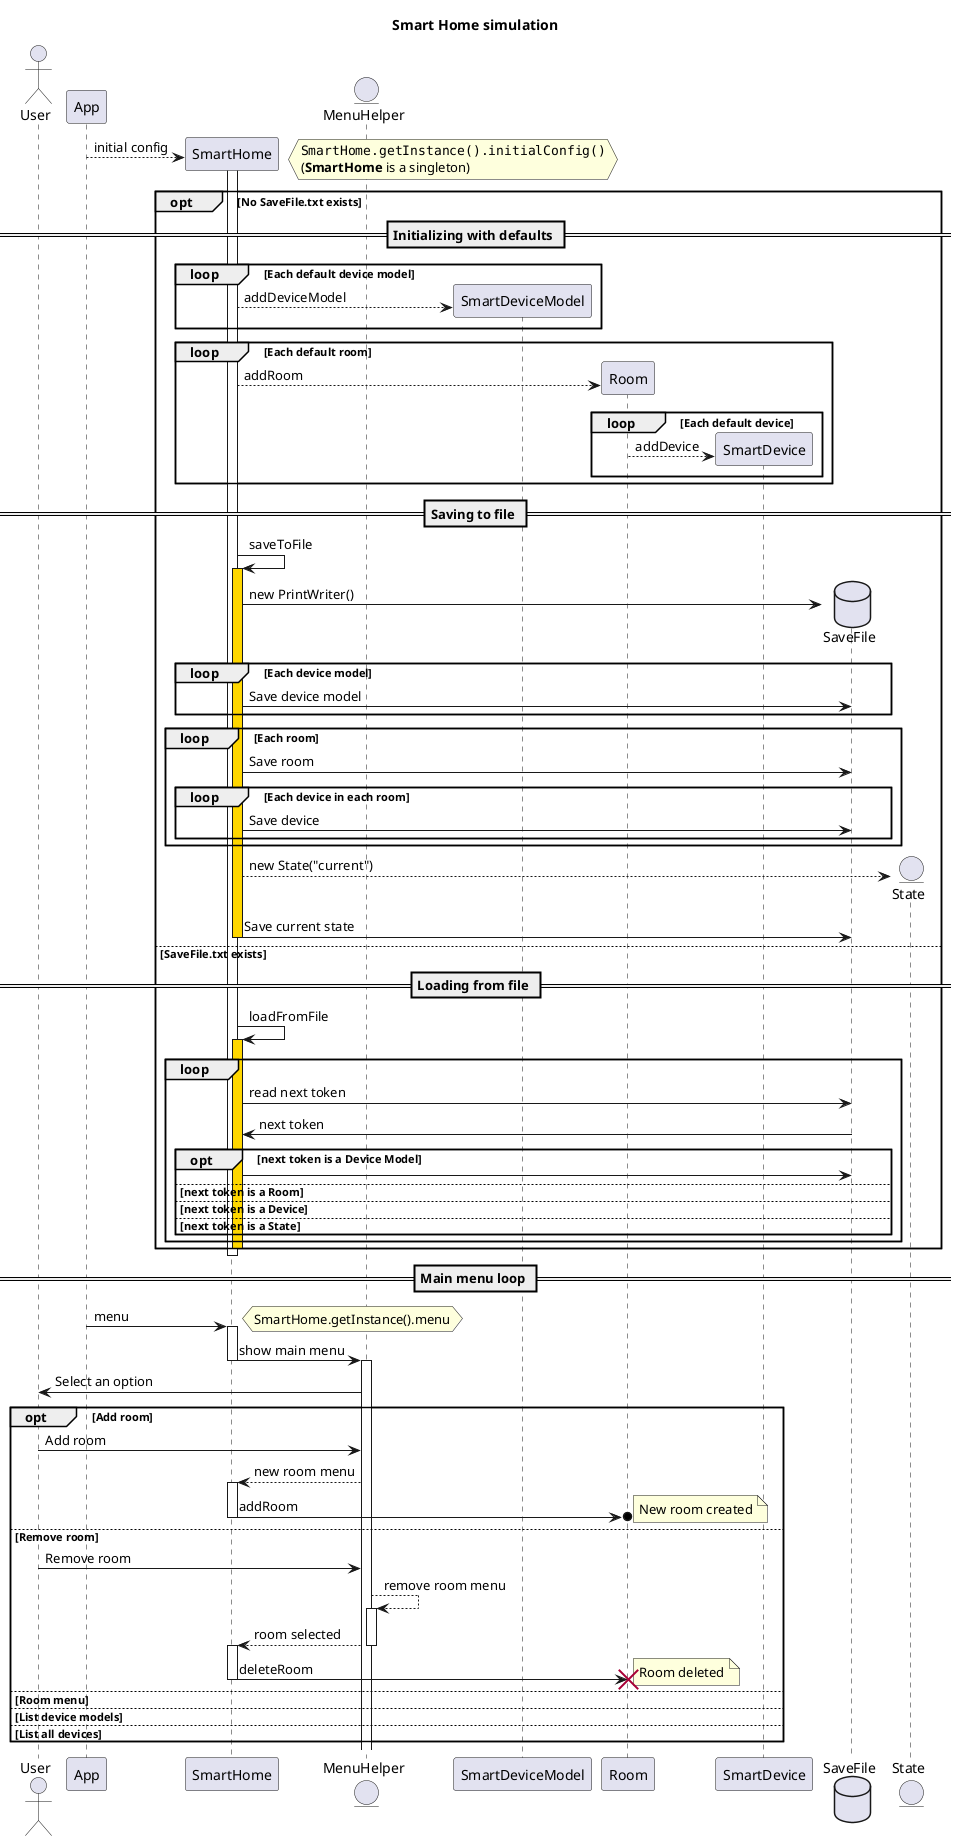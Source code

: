 @startuml
actor User
participant App
title Smart Home simulation


create participant SmartHome as SH
entity MenuHelper as MH
App --> SH: initial config
hnote right: ""SmartHome.getInstance().initialConfig()""\n(**SmartHome** is a singleton)
opt No SaveFile.txt exists
== Initializing with defaults ==

loop Each default device model
activate SH
create participant SmartDeviceModel as SDM
SH --> SDM : addDeviceModel
end loop

loop Each default room
create participant Room as R
SH --> R : addRoom


loop Each default device
create participant SmartDevice as D
R --> D: addDevice
end loop

end loop

== Saving to file ==

SH -> SH: saveToFile
activate SH #Gold
create database SaveFile as F
SH -> F: new PrintWriter()
loop Each device model
SH -> F: Save device model
end
loop Each room
SH -> F: Save room
loop Each device in each room
SH -> F: Save device
end
end
create entity State
SH --> State: new State("current")
SH -> F: Save current state
deactivate SH

else SaveFile.txt exists

== Loading from file ==
SH -> SH: loadFromFile
loop
activate SH #Gold
SH -> F: read next token
SH <- F: next token
opt next token is a Device Model
SH -> F:
else next token is a Room
else next token is a Device
else next token is a State
end opt
end loop
deactivate SH
end opt
deactivate SH

== Main menu loop ==

App -> SH ++: menu
hnote right: SmartHome.getInstance().menu
SH -> MH --++: show main menu
MH -> User: Select an option
opt Add room
User -> MH: Add room
MH --> SH ++: new room menu
SH ->o R --: addRoom
note right: New room created
else Remove room
User -> MH: Remove room
MH --> MH ++: remove room menu
MH --> SH --++: room selected
SH -> R !!: deleteRoom
deactivate SH
note right: Room deleted
else Room menu
else List device models
else List all devices

end
@enduml
